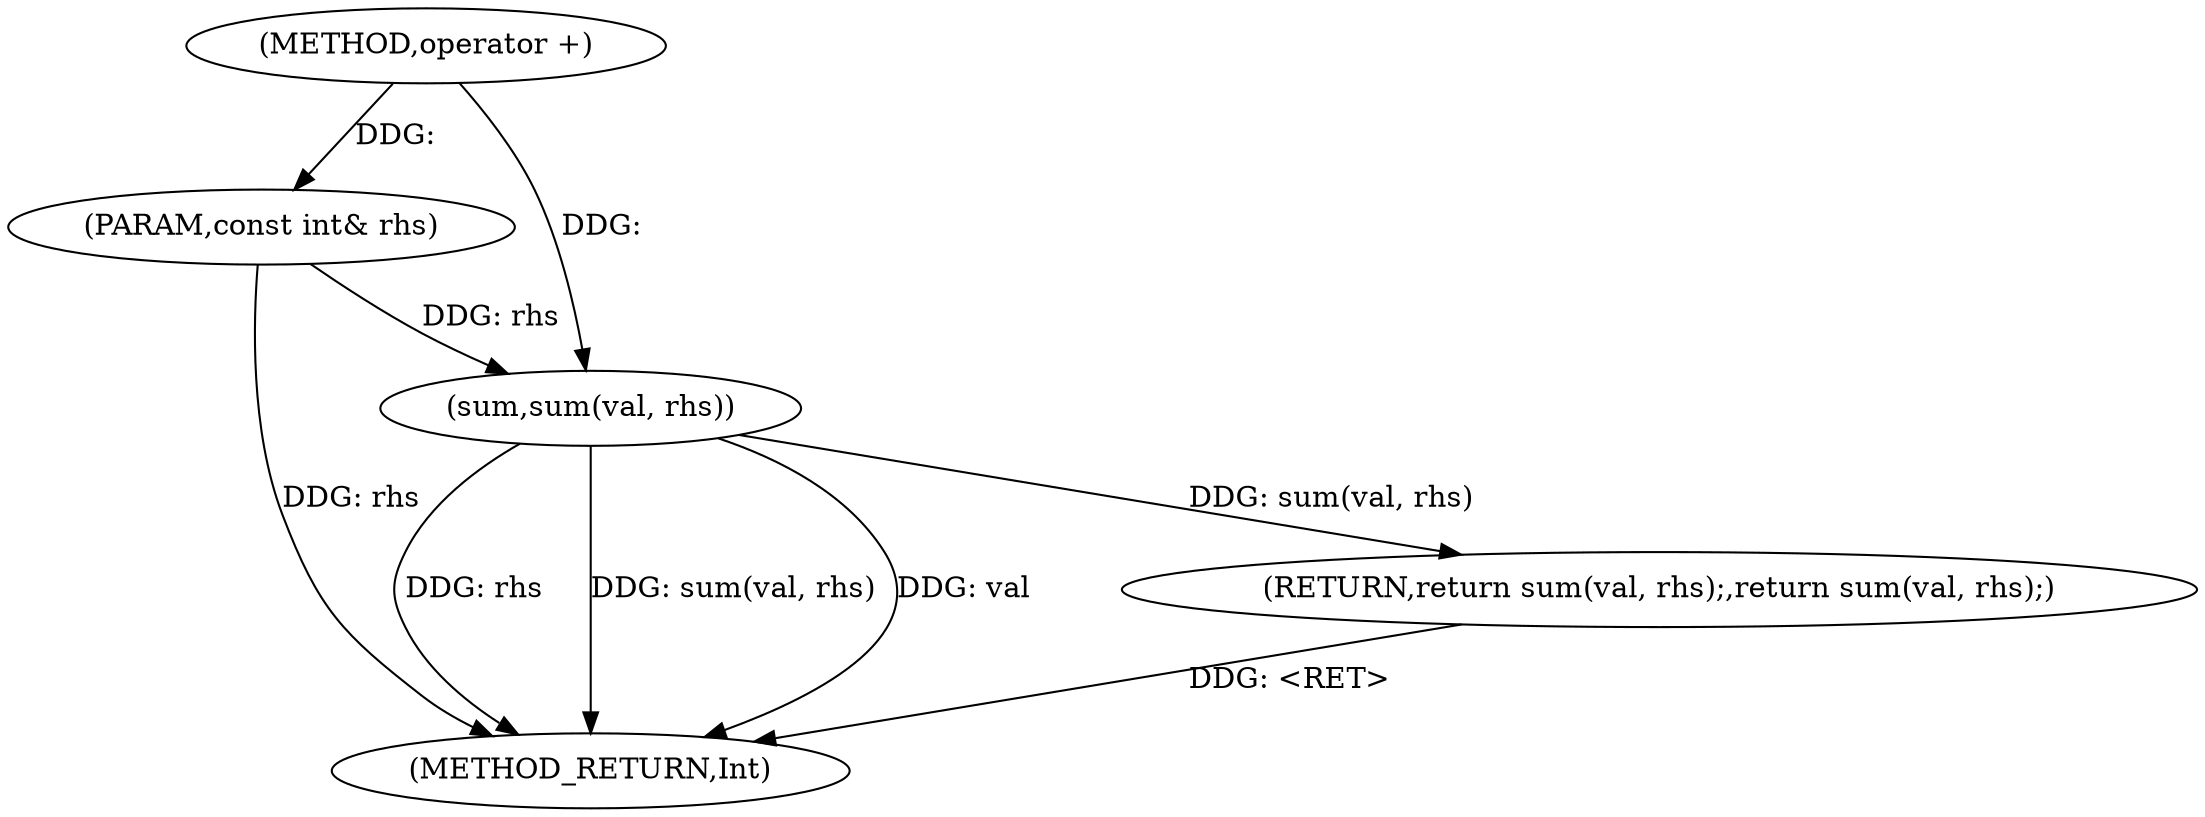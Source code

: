 digraph "operator +" {  
"1002360" [label = "(METHOD,operator +)" ]
"1002367" [label = "(METHOD_RETURN,Int)" ]
"1002361" [label = "(PARAM,const int& rhs)" ]
"1002363" [label = "(RETURN,return sum(val, rhs);,return sum(val, rhs);)" ]
"1002364" [label = "(sum,sum(val, rhs))" ]
  "1002361" -> "1002367"  [ label = "DDG: rhs"] 
  "1002364" -> "1002367"  [ label = "DDG: rhs"] 
  "1002364" -> "1002367"  [ label = "DDG: sum(val, rhs)"] 
  "1002363" -> "1002367"  [ label = "DDG: <RET>"] 
  "1002364" -> "1002367"  [ label = "DDG: val"] 
  "1002360" -> "1002361"  [ label = "DDG: "] 
  "1002364" -> "1002363"  [ label = "DDG: sum(val, rhs)"] 
  "1002360" -> "1002364"  [ label = "DDG: "] 
  "1002361" -> "1002364"  [ label = "DDG: rhs"] 
}
